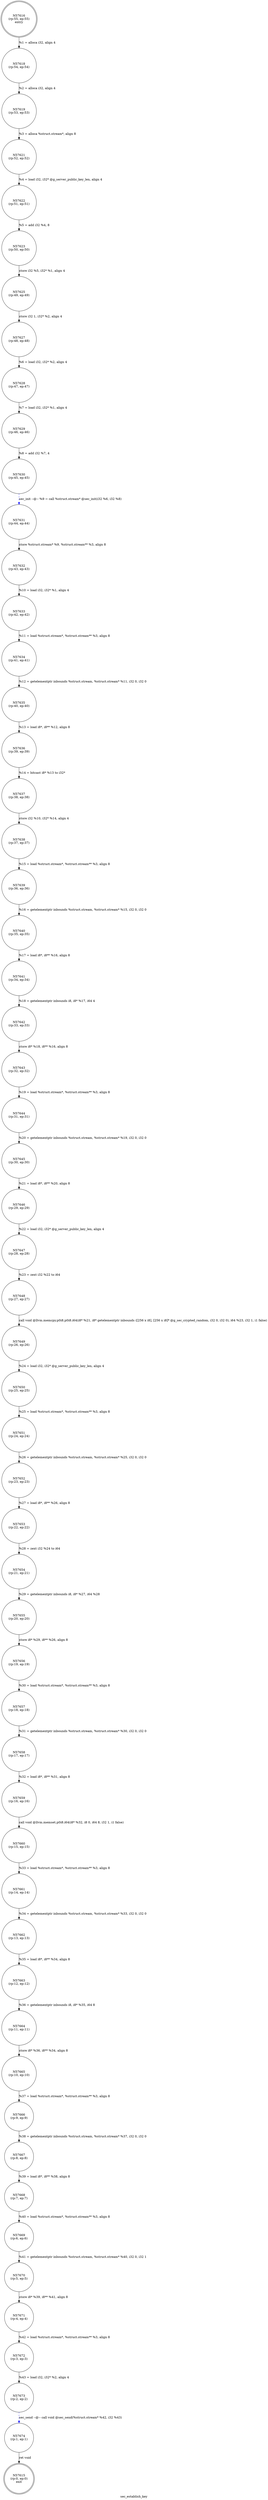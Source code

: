 digraph sec_establish_key {
label="sec_establish_key"
57615 [label="N57615\n(rp:0, ep:0)\nexit", shape="doublecircle"]
57616 [label="N57616\n(rp:55, ep:55)\nentry", shape="doublecircle"]
57616 -> 57618 [label="%1 = alloca i32, align 4"]
57618 [label="N57618\n(rp:54, ep:54)", shape="circle"]
57618 -> 57619 [label="%2 = alloca i32, align 4"]
57619 [label="N57619\n(rp:53, ep:53)", shape="circle"]
57619 -> 57621 [label="%3 = alloca %struct.stream*, align 8"]
57621 [label="N57621\n(rp:52, ep:52)", shape="circle"]
57621 -> 57622 [label="%4 = load i32, i32* @g_server_public_key_len, align 4"]
57622 [label="N57622\n(rp:51, ep:51)", shape="circle"]
57622 -> 57623 [label="%5 = add i32 %4, 8"]
57623 [label="N57623\n(rp:50, ep:50)", shape="circle"]
57623 -> 57625 [label="store i32 %5, i32* %1, align 4"]
57625 [label="N57625\n(rp:49, ep:49)", shape="circle"]
57625 -> 57627 [label="store i32 1, i32* %2, align 4"]
57627 [label="N57627\n(rp:48, ep:48)", shape="circle"]
57627 -> 57628 [label="%6 = load i32, i32* %2, align 4"]
57628 [label="N57628\n(rp:47, ep:47)", shape="circle"]
57628 -> 57629 [label="%7 = load i32, i32* %1, align 4"]
57629 [label="N57629\n(rp:46, ep:46)", shape="circle"]
57629 -> 57630 [label="%8 = add i32 %7, 4"]
57630 [label="N57630\n(rp:45, ep:45)", shape="circle"]
57630 -> 57631 [label="sec_init --@-- %9 = call %struct.stream* @sec_init(i32 %6, i32 %8)", style="dashed", color="blue"]
57631 [label="N57631\n(rp:44, ep:44)", shape="circle"]
57631 -> 57632 [label="store %struct.stream* %9, %struct.stream** %3, align 8"]
57632 [label="N57632\n(rp:43, ep:43)", shape="circle"]
57632 -> 57633 [label="%10 = load i32, i32* %1, align 4"]
57633 [label="N57633\n(rp:42, ep:42)", shape="circle"]
57633 -> 57634 [label="%11 = load %struct.stream*, %struct.stream** %3, align 8"]
57634 [label="N57634\n(rp:41, ep:41)", shape="circle"]
57634 -> 57635 [label="%12 = getelementptr inbounds %struct.stream, %struct.stream* %11, i32 0, i32 0"]
57635 [label="N57635\n(rp:40, ep:40)", shape="circle"]
57635 -> 57636 [label="%13 = load i8*, i8** %12, align 8"]
57636 [label="N57636\n(rp:39, ep:39)", shape="circle"]
57636 -> 57637 [label="%14 = bitcast i8* %13 to i32*"]
57637 [label="N57637\n(rp:38, ep:38)", shape="circle"]
57637 -> 57638 [label="store i32 %10, i32* %14, align 4"]
57638 [label="N57638\n(rp:37, ep:37)", shape="circle"]
57638 -> 57639 [label="%15 = load %struct.stream*, %struct.stream** %3, align 8"]
57639 [label="N57639\n(rp:36, ep:36)", shape="circle"]
57639 -> 57640 [label="%16 = getelementptr inbounds %struct.stream, %struct.stream* %15, i32 0, i32 0"]
57640 [label="N57640\n(rp:35, ep:35)", shape="circle"]
57640 -> 57641 [label="%17 = load i8*, i8** %16, align 8"]
57641 [label="N57641\n(rp:34, ep:34)", shape="circle"]
57641 -> 57642 [label="%18 = getelementptr inbounds i8, i8* %17, i64 4"]
57642 [label="N57642\n(rp:33, ep:33)", shape="circle"]
57642 -> 57643 [label="store i8* %18, i8** %16, align 8"]
57643 [label="N57643\n(rp:32, ep:32)", shape="circle"]
57643 -> 57644 [label="%19 = load %struct.stream*, %struct.stream** %3, align 8"]
57644 [label="N57644\n(rp:31, ep:31)", shape="circle"]
57644 -> 57645 [label="%20 = getelementptr inbounds %struct.stream, %struct.stream* %19, i32 0, i32 0"]
57645 [label="N57645\n(rp:30, ep:30)", shape="circle"]
57645 -> 57646 [label="%21 = load i8*, i8** %20, align 8"]
57646 [label="N57646\n(rp:29, ep:29)", shape="circle"]
57646 -> 57647 [label="%22 = load i32, i32* @g_server_public_key_len, align 4"]
57647 [label="N57647\n(rp:28, ep:28)", shape="circle"]
57647 -> 57648 [label="%23 = zext i32 %22 to i64"]
57648 [label="N57648\n(rp:27, ep:27)", shape="circle"]
57648 -> 57649 [label="call void @llvm.memcpy.p0i8.p0i8.i64(i8* %21, i8* getelementptr inbounds ([256 x i8], [256 x i8]* @g_sec_crypted_random, i32 0, i32 0), i64 %23, i32 1, i1 false)"]
57649 [label="N57649\n(rp:26, ep:26)", shape="circle"]
57649 -> 57650 [label="%24 = load i32, i32* @g_server_public_key_len, align 4"]
57650 [label="N57650\n(rp:25, ep:25)", shape="circle"]
57650 -> 57651 [label="%25 = load %struct.stream*, %struct.stream** %3, align 8"]
57651 [label="N57651\n(rp:24, ep:24)", shape="circle"]
57651 -> 57652 [label="%26 = getelementptr inbounds %struct.stream, %struct.stream* %25, i32 0, i32 0"]
57652 [label="N57652\n(rp:23, ep:23)", shape="circle"]
57652 -> 57653 [label="%27 = load i8*, i8** %26, align 8"]
57653 [label="N57653\n(rp:22, ep:22)", shape="circle"]
57653 -> 57654 [label="%28 = zext i32 %24 to i64"]
57654 [label="N57654\n(rp:21, ep:21)", shape="circle"]
57654 -> 57655 [label="%29 = getelementptr inbounds i8, i8* %27, i64 %28"]
57655 [label="N57655\n(rp:20, ep:20)", shape="circle"]
57655 -> 57656 [label="store i8* %29, i8** %26, align 8"]
57656 [label="N57656\n(rp:19, ep:19)", shape="circle"]
57656 -> 57657 [label="%30 = load %struct.stream*, %struct.stream** %3, align 8"]
57657 [label="N57657\n(rp:18, ep:18)", shape="circle"]
57657 -> 57658 [label="%31 = getelementptr inbounds %struct.stream, %struct.stream* %30, i32 0, i32 0"]
57658 [label="N57658\n(rp:17, ep:17)", shape="circle"]
57658 -> 57659 [label="%32 = load i8*, i8** %31, align 8"]
57659 [label="N57659\n(rp:16, ep:16)", shape="circle"]
57659 -> 57660 [label="call void @llvm.memset.p0i8.i64(i8* %32, i8 0, i64 8, i32 1, i1 false)"]
57660 [label="N57660\n(rp:15, ep:15)", shape="circle"]
57660 -> 57661 [label="%33 = load %struct.stream*, %struct.stream** %3, align 8"]
57661 [label="N57661\n(rp:14, ep:14)", shape="circle"]
57661 -> 57662 [label="%34 = getelementptr inbounds %struct.stream, %struct.stream* %33, i32 0, i32 0"]
57662 [label="N57662\n(rp:13, ep:13)", shape="circle"]
57662 -> 57663 [label="%35 = load i8*, i8** %34, align 8"]
57663 [label="N57663\n(rp:12, ep:12)", shape="circle"]
57663 -> 57664 [label="%36 = getelementptr inbounds i8, i8* %35, i64 8"]
57664 [label="N57664\n(rp:11, ep:11)", shape="circle"]
57664 -> 57665 [label="store i8* %36, i8** %34, align 8"]
57665 [label="N57665\n(rp:10, ep:10)", shape="circle"]
57665 -> 57666 [label="%37 = load %struct.stream*, %struct.stream** %3, align 8"]
57666 [label="N57666\n(rp:9, ep:9)", shape="circle"]
57666 -> 57667 [label="%38 = getelementptr inbounds %struct.stream, %struct.stream* %37, i32 0, i32 0"]
57667 [label="N57667\n(rp:8, ep:8)", shape="circle"]
57667 -> 57668 [label="%39 = load i8*, i8** %38, align 8"]
57668 [label="N57668\n(rp:7, ep:7)", shape="circle"]
57668 -> 57669 [label="%40 = load %struct.stream*, %struct.stream** %3, align 8"]
57669 [label="N57669\n(rp:6, ep:6)", shape="circle"]
57669 -> 57670 [label="%41 = getelementptr inbounds %struct.stream, %struct.stream* %40, i32 0, i32 1"]
57670 [label="N57670\n(rp:5, ep:5)", shape="circle"]
57670 -> 57671 [label="store i8* %39, i8** %41, align 8"]
57671 [label="N57671\n(rp:4, ep:4)", shape="circle"]
57671 -> 57672 [label="%42 = load %struct.stream*, %struct.stream** %3, align 8"]
57672 [label="N57672\n(rp:3, ep:3)", shape="circle"]
57672 -> 57673 [label="%43 = load i32, i32* %2, align 4"]
57673 [label="N57673\n(rp:2, ep:2)", shape="circle"]
57673 -> 57674 [label="sec_send --@-- call void @sec_send(%struct.stream* %42, i32 %43)", style="dashed", color="blue"]
57674 [label="N57674\n(rp:1, ep:1)", shape="circle"]
57674 -> 57615 [label="ret void"]
}
